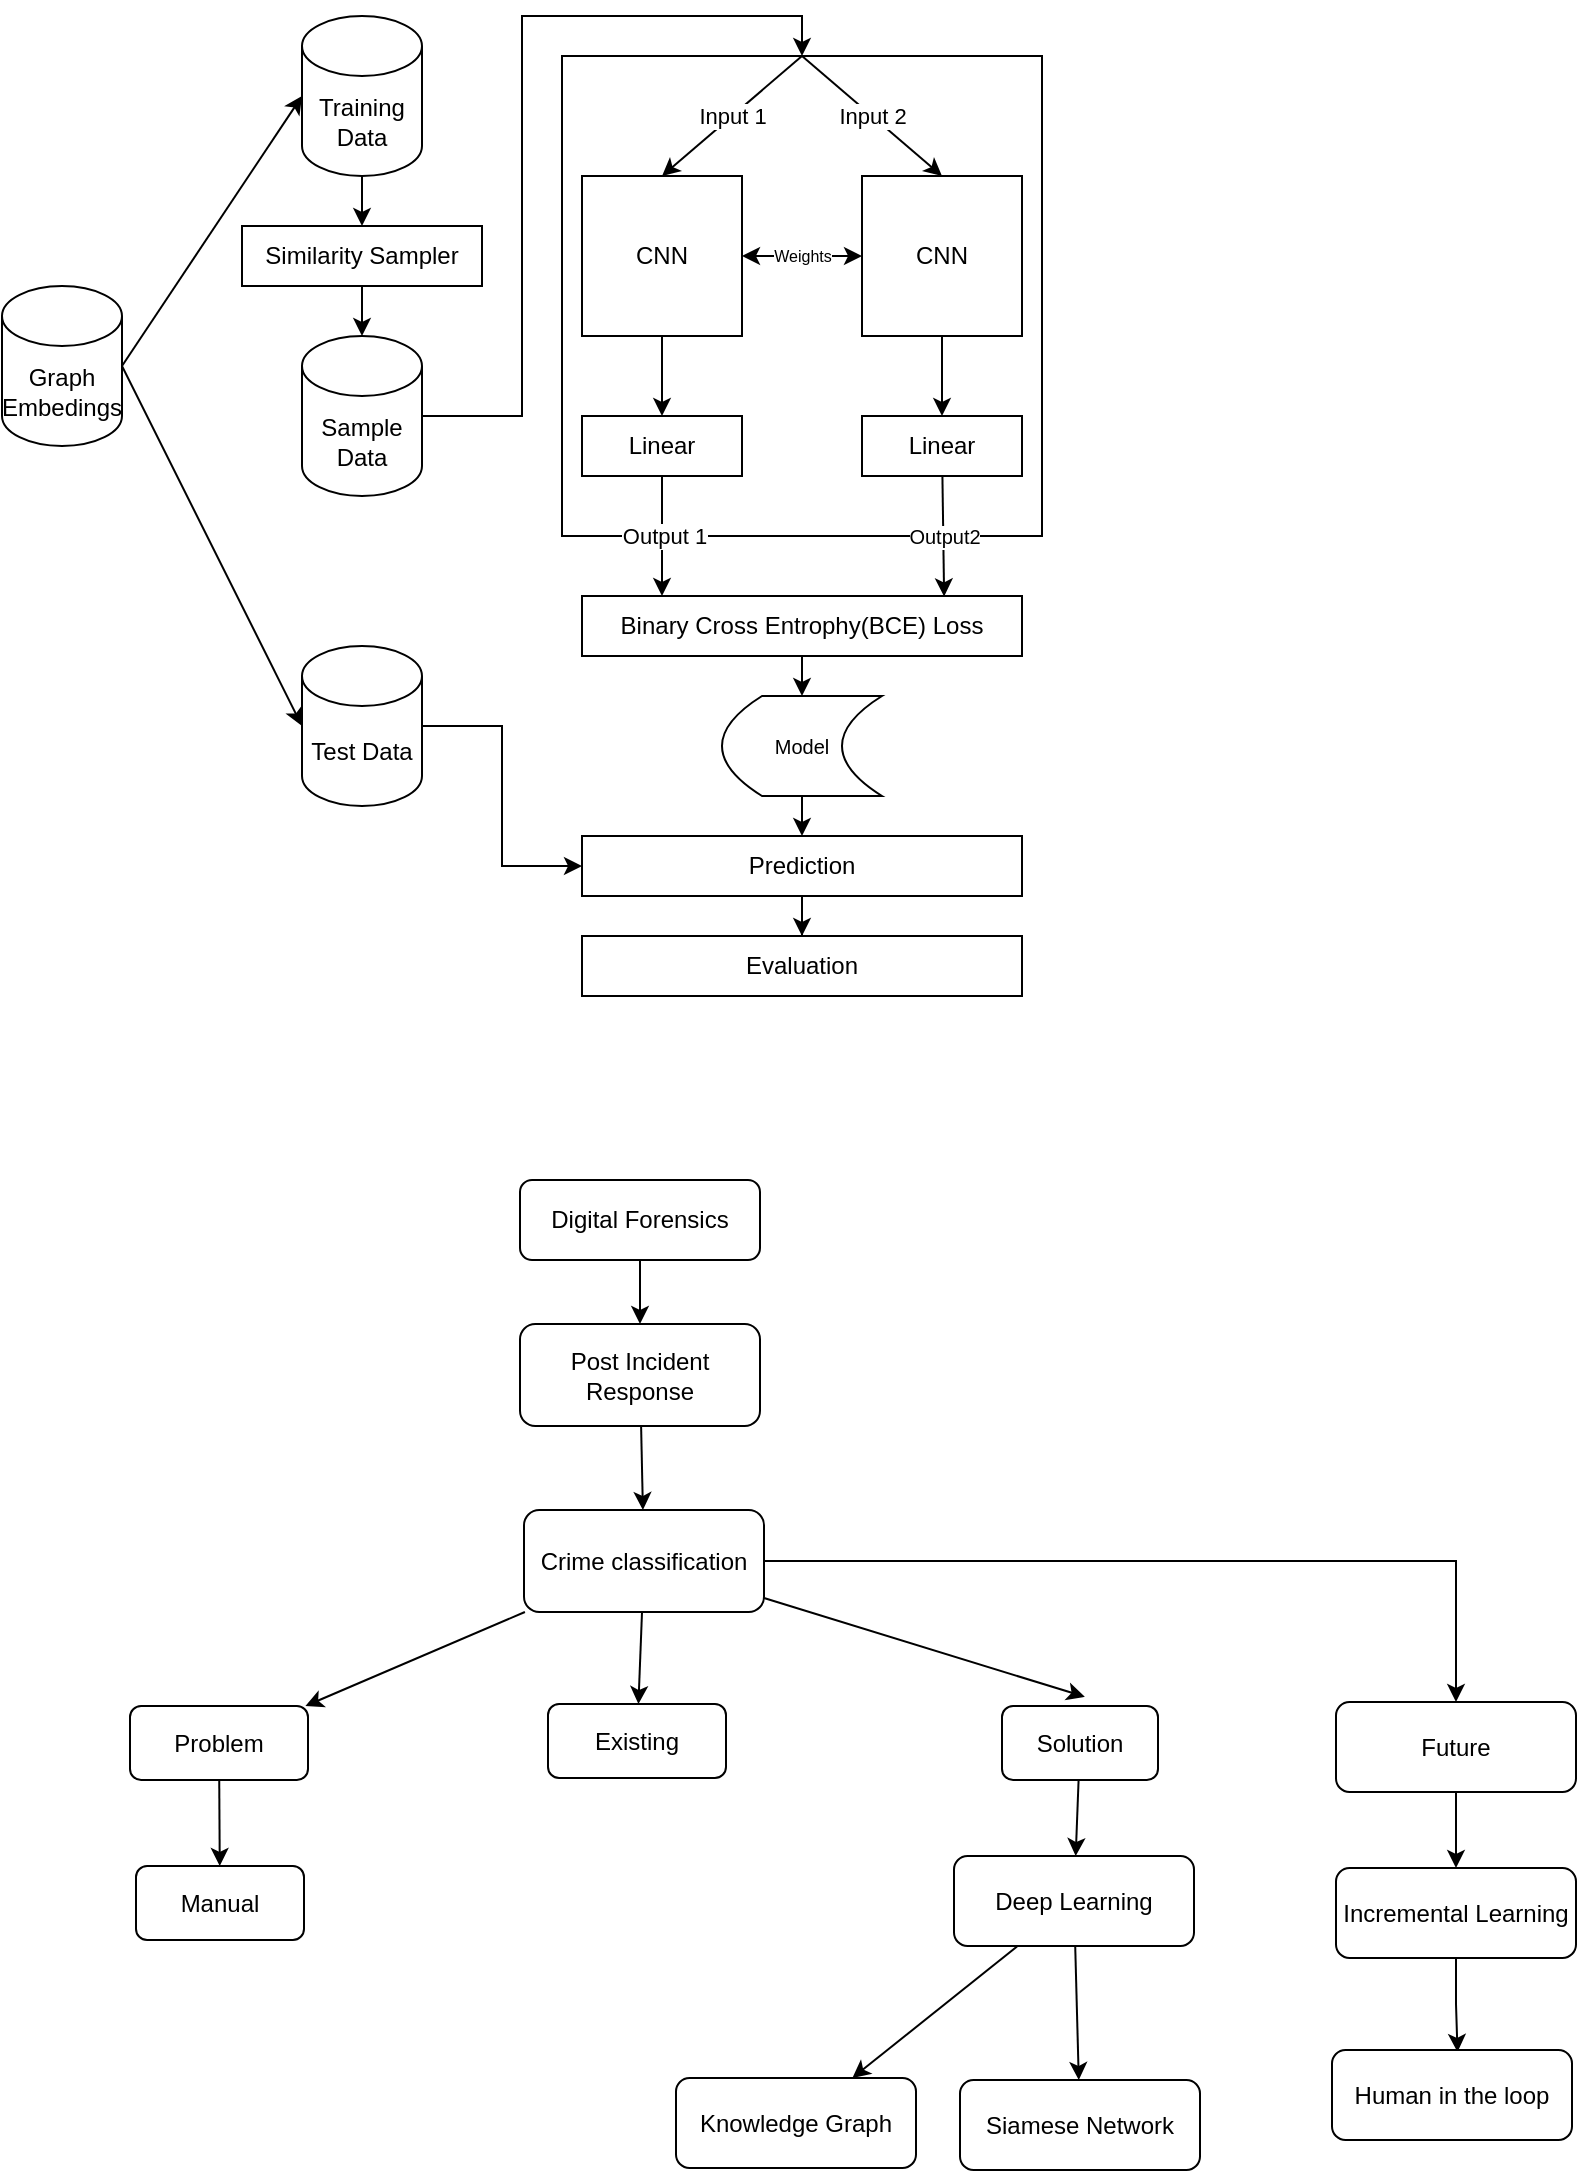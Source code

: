 <mxfile version="14.6.13" type="device"><diagram id="0jvT-e9EUaEum2aLcXPQ" name="Page-1"><mxGraphModel dx="2350" dy="1662" grid="0" gridSize="10" guides="0" tooltips="0" connect="0" arrows="1" fold="1" page="0" pageScale="1" pageWidth="850" pageHeight="1100" math="0" shadow="0"><root><mxCell id="0"/><mxCell id="1" parent="0"/><mxCell id="9_3_k8sSLZMOCJXoKVio-27" style="edgeStyle=none;rounded=0;orthogonalLoop=1;jettySize=auto;html=1;" parent="1" source="9_3_k8sSLZMOCJXoKVio-1" target="9_3_k8sSLZMOCJXoKVio-25" edge="1"><mxGeometry relative="1" as="geometry"/></mxCell><mxCell id="9_3_k8sSLZMOCJXoKVio-1" value="Digital Forensics" style="rounded=1;whiteSpace=wrap;html=1;" parent="1" vertex="1"><mxGeometry x="-228" y="-130" width="120" height="40" as="geometry"/></mxCell><mxCell id="9_3_k8sSLZMOCJXoKVio-18" style="edgeStyle=none;rounded=0;orthogonalLoop=1;jettySize=auto;html=1;entryX=0.531;entryY=-0.124;entryDx=0;entryDy=0;entryPerimeter=0;" parent="1" source="9_3_k8sSLZMOCJXoKVio-2" target="9_3_k8sSLZMOCJXoKVio-4" edge="1"><mxGeometry relative="1" as="geometry"/></mxCell><mxCell id="9_3_k8sSLZMOCJXoKVio-20" style="edgeStyle=none;rounded=0;orthogonalLoop=1;jettySize=auto;html=1;" parent="1" source="9_3_k8sSLZMOCJXoKVio-2" target="9_3_k8sSLZMOCJXoKVio-6" edge="1"><mxGeometry relative="1" as="geometry"/></mxCell><mxCell id="0FOsMOnLWjtLk65bht5K-3" style="edgeStyle=orthogonalEdgeStyle;rounded=0;orthogonalLoop=1;jettySize=auto;html=1;" edge="1" parent="1" source="9_3_k8sSLZMOCJXoKVio-2" target="0FOsMOnLWjtLk65bht5K-2"><mxGeometry relative="1" as="geometry"/></mxCell><mxCell id="9_3_k8sSLZMOCJXoKVio-2" value="Crime classification" style="rounded=1;whiteSpace=wrap;html=1;" parent="1" vertex="1"><mxGeometry x="-226" y="35" width="120" height="51" as="geometry"/></mxCell><mxCell id="9_3_k8sSLZMOCJXoKVio-3" value="Knowledge Graph" style="rounded=1;whiteSpace=wrap;html=1;" parent="1" vertex="1"><mxGeometry x="-150" y="319" width="120" height="45" as="geometry"/></mxCell><mxCell id="9_3_k8sSLZMOCJXoKVio-16" style="edgeStyle=none;rounded=0;orthogonalLoop=1;jettySize=auto;html=1;" parent="1" source="9_3_k8sSLZMOCJXoKVio-4" target="9_3_k8sSLZMOCJXoKVio-8" edge="1"><mxGeometry relative="1" as="geometry"/></mxCell><mxCell id="9_3_k8sSLZMOCJXoKVio-4" value="Solution" style="rounded=1;whiteSpace=wrap;html=1;" parent="1" vertex="1"><mxGeometry x="13" y="133" width="78" height="37" as="geometry"/></mxCell><mxCell id="9_3_k8sSLZMOCJXoKVio-5" value="Manual" style="rounded=1;whiteSpace=wrap;html=1;" parent="1" vertex="1"><mxGeometry x="-420" y="213" width="84" height="37" as="geometry"/></mxCell><mxCell id="9_3_k8sSLZMOCJXoKVio-21" style="edgeStyle=none;rounded=0;orthogonalLoop=1;jettySize=auto;html=1;" parent="1" source="9_3_k8sSLZMOCJXoKVio-2" target="9_3_k8sSLZMOCJXoKVio-7" edge="1"><mxGeometry relative="1" as="geometry"/></mxCell><mxCell id="9_3_k8sSLZMOCJXoKVio-22" style="edgeStyle=none;rounded=0;orthogonalLoop=1;jettySize=auto;html=1;" parent="1" source="9_3_k8sSLZMOCJXoKVio-6" target="9_3_k8sSLZMOCJXoKVio-5" edge="1"><mxGeometry relative="1" as="geometry"/></mxCell><mxCell id="9_3_k8sSLZMOCJXoKVio-6" value="Problem" style="rounded=1;whiteSpace=wrap;html=1;" parent="1" vertex="1"><mxGeometry x="-423" y="133" width="89" height="37" as="geometry"/></mxCell><mxCell id="9_3_k8sSLZMOCJXoKVio-7" value="Existing" style="rounded=1;whiteSpace=wrap;html=1;" parent="1" vertex="1"><mxGeometry x="-214" y="132" width="89" height="37" as="geometry"/></mxCell><mxCell id="9_3_k8sSLZMOCJXoKVio-14" style="edgeStyle=none;rounded=0;orthogonalLoop=1;jettySize=auto;html=1;" parent="1" source="9_3_k8sSLZMOCJXoKVio-8" target="9_3_k8sSLZMOCJXoKVio-9" edge="1"><mxGeometry relative="1" as="geometry"/></mxCell><mxCell id="9_3_k8sSLZMOCJXoKVio-15" style="edgeStyle=none;rounded=0;orthogonalLoop=1;jettySize=auto;html=1;" parent="1" source="9_3_k8sSLZMOCJXoKVio-8" target="9_3_k8sSLZMOCJXoKVio-3" edge="1"><mxGeometry relative="1" as="geometry"/></mxCell><mxCell id="9_3_k8sSLZMOCJXoKVio-8" value="Deep Learning" style="rounded=1;whiteSpace=wrap;html=1;" parent="1" vertex="1"><mxGeometry x="-11" y="208" width="120" height="45" as="geometry"/></mxCell><mxCell id="9_3_k8sSLZMOCJXoKVio-9" value="Siamese Network" style="rounded=1;whiteSpace=wrap;html=1;" parent="1" vertex="1"><mxGeometry x="-8" y="320" width="120" height="45" as="geometry"/></mxCell><mxCell id="9_3_k8sSLZMOCJXoKVio-12" style="edgeStyle=orthogonalEdgeStyle;rounded=0;orthogonalLoop=1;jettySize=auto;html=1;entryX=0.523;entryY=0.022;entryDx=0;entryDy=0;entryPerimeter=0;" parent="1" source="9_3_k8sSLZMOCJXoKVio-10" target="9_3_k8sSLZMOCJXoKVio-11" edge="1"><mxGeometry relative="1" as="geometry"/></mxCell><mxCell id="9_3_k8sSLZMOCJXoKVio-10" value="Incremental Learning" style="rounded=1;whiteSpace=wrap;html=1;" parent="1" vertex="1"><mxGeometry x="180" y="214" width="120" height="45" as="geometry"/></mxCell><mxCell id="9_3_k8sSLZMOCJXoKVio-11" value="Human in the loop" style="rounded=1;whiteSpace=wrap;html=1;" parent="1" vertex="1"><mxGeometry x="178" y="305" width="120" height="45" as="geometry"/></mxCell><mxCell id="9_3_k8sSLZMOCJXoKVio-26" style="edgeStyle=none;rounded=0;orthogonalLoop=1;jettySize=auto;html=1;" parent="1" source="9_3_k8sSLZMOCJXoKVio-25" target="9_3_k8sSLZMOCJXoKVio-2" edge="1"><mxGeometry relative="1" as="geometry"/></mxCell><mxCell id="9_3_k8sSLZMOCJXoKVio-25" value="Post Incident Response" style="rounded=1;whiteSpace=wrap;html=1;" parent="1" vertex="1"><mxGeometry x="-228" y="-58" width="120" height="51" as="geometry"/></mxCell><mxCell id="gN9d6ZW1WKlUmRPp1QO9-1" style="edgeStyle=orthogonalEdgeStyle;rounded=0;orthogonalLoop=1;jettySize=auto;html=1;" parent="1" source="gN9d6ZW1WKlUmRPp1QO9-2" target="gN9d6ZW1WKlUmRPp1QO9-25" edge="1"><mxGeometry relative="1" as="geometry"/></mxCell><mxCell id="gN9d6ZW1WKlUmRPp1QO9-2" value="Training Data" style="shape=cylinder3;whiteSpace=wrap;html=1;boundedLbl=1;backgroundOutline=1;size=15;" parent="1" vertex="1"><mxGeometry x="-337" y="-712" width="60" height="80" as="geometry"/></mxCell><mxCell id="gN9d6ZW1WKlUmRPp1QO9-3" style="edgeStyle=orthogonalEdgeStyle;rounded=0;orthogonalLoop=1;jettySize=auto;html=1;entryX=0;entryY=0.5;entryDx=0;entryDy=0;" parent="1" source="gN9d6ZW1WKlUmRPp1QO9-4" target="gN9d6ZW1WKlUmRPp1QO9-22" edge="1"><mxGeometry relative="1" as="geometry"/></mxCell><mxCell id="gN9d6ZW1WKlUmRPp1QO9-4" value="Test Data" style="shape=cylinder3;whiteSpace=wrap;html=1;boundedLbl=1;backgroundOutline=1;size=15;" parent="1" vertex="1"><mxGeometry x="-337" y="-397" width="60" height="80" as="geometry"/></mxCell><mxCell id="gN9d6ZW1WKlUmRPp1QO9-5" style="rounded=0;orthogonalLoop=1;jettySize=auto;html=1;entryX=0;entryY=0.5;entryDx=0;entryDy=0;entryPerimeter=0;fontSize=8;startArrow=none;startFill=0;exitX=1;exitY=0.5;exitDx=0;exitDy=0;exitPerimeter=0;" parent="1" source="gN9d6ZW1WKlUmRPp1QO9-7" target="gN9d6ZW1WKlUmRPp1QO9-2" edge="1"><mxGeometry relative="1" as="geometry"/></mxCell><mxCell id="gN9d6ZW1WKlUmRPp1QO9-6" style="edgeStyle=none;rounded=0;orthogonalLoop=1;jettySize=auto;html=1;exitX=1;exitY=0.5;exitDx=0;exitDy=0;exitPerimeter=0;entryX=0;entryY=0.5;entryDx=0;entryDy=0;entryPerimeter=0;fontSize=8;startArrow=none;startFill=0;" parent="1" source="gN9d6ZW1WKlUmRPp1QO9-7" target="gN9d6ZW1WKlUmRPp1QO9-4" edge="1"><mxGeometry relative="1" as="geometry"/></mxCell><mxCell id="gN9d6ZW1WKlUmRPp1QO9-7" value="Graph Embedings" style="shape=cylinder3;whiteSpace=wrap;html=1;boundedLbl=1;backgroundOutline=1;size=15;" parent="1" vertex="1"><mxGeometry x="-487" y="-577" width="60" height="80" as="geometry"/></mxCell><mxCell id="gN9d6ZW1WKlUmRPp1QO9-8" style="edgeStyle=orthogonalEdgeStyle;rounded=0;orthogonalLoop=1;jettySize=auto;html=1;entryX=0.5;entryY=0;entryDx=0;entryDy=0;fontSize=8;startArrow=none;startFill=0;" parent="1" source="gN9d6ZW1WKlUmRPp1QO9-9" target="gN9d6ZW1WKlUmRPp1QO9-10" edge="1"><mxGeometry relative="1" as="geometry"><Array as="points"><mxPoint x="-227" y="-512"/><mxPoint x="-227" y="-712"/><mxPoint x="-87" y="-712"/></Array></mxGeometry></mxCell><mxCell id="gN9d6ZW1WKlUmRPp1QO9-9" value="Sample Data" style="shape=cylinder3;whiteSpace=wrap;html=1;boundedLbl=1;backgroundOutline=1;size=15;" parent="1" vertex="1"><mxGeometry x="-337" y="-552" width="60" height="80" as="geometry"/></mxCell><mxCell id="gN9d6ZW1WKlUmRPp1QO9-10" value="" style="whiteSpace=wrap;html=1;aspect=fixed;" parent="1" vertex="1"><mxGeometry x="-207" y="-692" width="240" height="240" as="geometry"/></mxCell><mxCell id="gN9d6ZW1WKlUmRPp1QO9-11" style="edgeStyle=orthogonalEdgeStyle;rounded=0;orthogonalLoop=1;jettySize=auto;html=1;entryX=0.5;entryY=0;entryDx=0;entryDy=0;" parent="1" source="gN9d6ZW1WKlUmRPp1QO9-14" target="gN9d6ZW1WKlUmRPp1QO9-18" edge="1"><mxGeometry relative="1" as="geometry"/></mxCell><mxCell id="gN9d6ZW1WKlUmRPp1QO9-12" style="edgeStyle=none;rounded=0;orthogonalLoop=1;jettySize=auto;html=1;startArrow=classic;startFill=1;" parent="1" source="gN9d6ZW1WKlUmRPp1QO9-14" target="gN9d6ZW1WKlUmRPp1QO9-16" edge="1"><mxGeometry relative="1" as="geometry"/></mxCell><mxCell id="gN9d6ZW1WKlUmRPp1QO9-13" value="Weights" style="edgeLabel;html=1;align=center;verticalAlign=middle;resizable=0;points=[];fontSize=8;" parent="gN9d6ZW1WKlUmRPp1QO9-12" vertex="1" connectable="0"><mxGeometry x="0.255" y="-1" relative="1" as="geometry"><mxPoint x="-8" y="-1" as="offset"/></mxGeometry></mxCell><mxCell id="gN9d6ZW1WKlUmRPp1QO9-14" value="CNN" style="whiteSpace=wrap;html=1;aspect=fixed;" parent="1" vertex="1"><mxGeometry x="-197" y="-632" width="80" height="80" as="geometry"/></mxCell><mxCell id="gN9d6ZW1WKlUmRPp1QO9-15" style="edgeStyle=none;rounded=0;orthogonalLoop=1;jettySize=auto;html=1;entryX=0.5;entryY=0;entryDx=0;entryDy=0;fontSize=8;startArrow=none;startFill=0;" parent="1" source="gN9d6ZW1WKlUmRPp1QO9-16" target="gN9d6ZW1WKlUmRPp1QO9-29" edge="1"><mxGeometry relative="1" as="geometry"/></mxCell><mxCell id="gN9d6ZW1WKlUmRPp1QO9-16" value="CNN" style="whiteSpace=wrap;html=1;aspect=fixed;" parent="1" vertex="1"><mxGeometry x="-57" y="-632" width="80" height="80" as="geometry"/></mxCell><mxCell id="gN9d6ZW1WKlUmRPp1QO9-17" value="Output 1" style="edgeStyle=orthogonalEdgeStyle;rounded=0;orthogonalLoop=1;jettySize=auto;html=1;" parent="1" source="gN9d6ZW1WKlUmRPp1QO9-18" edge="1"><mxGeometry relative="1" as="geometry"><mxPoint x="-157" y="-422" as="targetPoint"/></mxGeometry></mxCell><mxCell id="gN9d6ZW1WKlUmRPp1QO9-18" value="Linear" style="rounded=0;whiteSpace=wrap;html=1;" parent="1" vertex="1"><mxGeometry x="-197" y="-512" width="80" height="30" as="geometry"/></mxCell><mxCell id="gN9d6ZW1WKlUmRPp1QO9-19" style="edgeStyle=none;rounded=0;orthogonalLoop=1;jettySize=auto;html=1;entryX=0.5;entryY=0;entryDx=0;entryDy=0;fontSize=8;startArrow=none;startFill=0;" parent="1" source="gN9d6ZW1WKlUmRPp1QO9-20" target="gN9d6ZW1WKlUmRPp1QO9-31" edge="1"><mxGeometry relative="1" as="geometry"/></mxCell><mxCell id="gN9d6ZW1WKlUmRPp1QO9-20" value="Binary Cross Entrophy(BCE) Loss" style="rounded=0;whiteSpace=wrap;html=1;" parent="1" vertex="1"><mxGeometry x="-197" y="-422" width="220" height="30" as="geometry"/></mxCell><mxCell id="gN9d6ZW1WKlUmRPp1QO9-21" style="edgeStyle=orthogonalEdgeStyle;rounded=0;orthogonalLoop=1;jettySize=auto;html=1;entryX=0.5;entryY=0;entryDx=0;entryDy=0;" parent="1" source="gN9d6ZW1WKlUmRPp1QO9-22" target="gN9d6ZW1WKlUmRPp1QO9-23" edge="1"><mxGeometry relative="1" as="geometry"/></mxCell><mxCell id="gN9d6ZW1WKlUmRPp1QO9-22" value="Prediction" style="rounded=0;whiteSpace=wrap;html=1;" parent="1" vertex="1"><mxGeometry x="-197" y="-302" width="220" height="30" as="geometry"/></mxCell><mxCell id="gN9d6ZW1WKlUmRPp1QO9-23" value="Evaluation" style="rounded=0;whiteSpace=wrap;html=1;" parent="1" vertex="1"><mxGeometry x="-197" y="-252" width="220" height="30" as="geometry"/></mxCell><mxCell id="gN9d6ZW1WKlUmRPp1QO9-24" style="edgeStyle=orthogonalEdgeStyle;rounded=0;orthogonalLoop=1;jettySize=auto;html=1;entryX=0.5;entryY=0;entryDx=0;entryDy=0;entryPerimeter=0;" parent="1" source="gN9d6ZW1WKlUmRPp1QO9-25" target="gN9d6ZW1WKlUmRPp1QO9-9" edge="1"><mxGeometry relative="1" as="geometry"/></mxCell><mxCell id="gN9d6ZW1WKlUmRPp1QO9-25" value="Similarity Sampler" style="rounded=0;whiteSpace=wrap;html=1;" parent="1" vertex="1"><mxGeometry x="-367" y="-607" width="120" height="30" as="geometry"/></mxCell><mxCell id="gN9d6ZW1WKlUmRPp1QO9-26" value="Input 1" style="rounded=0;orthogonalLoop=1;jettySize=auto;html=1;exitX=0.5;exitY=0;exitDx=0;exitDy=0;entryX=0.5;entryY=0;entryDx=0;entryDy=0;" parent="1" source="gN9d6ZW1WKlUmRPp1QO9-10" target="gN9d6ZW1WKlUmRPp1QO9-14" edge="1"><mxGeometry relative="1" as="geometry"/></mxCell><mxCell id="gN9d6ZW1WKlUmRPp1QO9-27" value="Input 2" style="rounded=0;orthogonalLoop=1;jettySize=auto;html=1;exitX=0.5;exitY=0;exitDx=0;exitDy=0;entryX=0.5;entryY=0;entryDx=0;entryDy=0;" parent="1" source="gN9d6ZW1WKlUmRPp1QO9-10" target="gN9d6ZW1WKlUmRPp1QO9-16" edge="1"><mxGeometry relative="1" as="geometry"><mxPoint x="-77.0" y="-682" as="sourcePoint"/><mxPoint x="-147.0" y="-622" as="targetPoint"/></mxGeometry></mxCell><mxCell id="gN9d6ZW1WKlUmRPp1QO9-28" value="&lt;font style=&quot;font-size: 10px&quot;&gt;Output2&lt;/font&gt;" style="edgeStyle=none;rounded=0;orthogonalLoop=1;jettySize=auto;html=1;entryX=0.823;entryY=0.007;entryDx=0;entryDy=0;entryPerimeter=0;fontSize=8;startArrow=none;startFill=0;" parent="1" source="gN9d6ZW1WKlUmRPp1QO9-29" target="gN9d6ZW1WKlUmRPp1QO9-20" edge="1"><mxGeometry relative="1" as="geometry"/></mxCell><mxCell id="gN9d6ZW1WKlUmRPp1QO9-29" value="Linear" style="rounded=0;whiteSpace=wrap;html=1;" parent="1" vertex="1"><mxGeometry x="-57" y="-512" width="80" height="30" as="geometry"/></mxCell><mxCell id="gN9d6ZW1WKlUmRPp1QO9-30" style="edgeStyle=none;rounded=0;orthogonalLoop=1;jettySize=auto;html=1;fontSize=8;startArrow=none;startFill=0;" parent="1" source="gN9d6ZW1WKlUmRPp1QO9-31" target="gN9d6ZW1WKlUmRPp1QO9-22" edge="1"><mxGeometry relative="1" as="geometry"/></mxCell><mxCell id="gN9d6ZW1WKlUmRPp1QO9-31" value="&lt;font style=&quot;font-size: 10px&quot;&gt;Model&lt;/font&gt;" style="shape=dataStorage;whiteSpace=wrap;html=1;fixedSize=1;fontSize=8;" parent="1" vertex="1"><mxGeometry x="-127" y="-372" width="80" height="50" as="geometry"/></mxCell><mxCell id="0FOsMOnLWjtLk65bht5K-4" style="edgeStyle=orthogonalEdgeStyle;rounded=0;orthogonalLoop=1;jettySize=auto;html=1;" edge="1" parent="1" source="0FOsMOnLWjtLk65bht5K-2" target="9_3_k8sSLZMOCJXoKVio-10"><mxGeometry relative="1" as="geometry"/></mxCell><mxCell id="0FOsMOnLWjtLk65bht5K-2" value="Future" style="rounded=1;whiteSpace=wrap;html=1;" vertex="1" parent="1"><mxGeometry x="180" y="131" width="120" height="45" as="geometry"/></mxCell></root></mxGraphModel></diagram></mxfile>